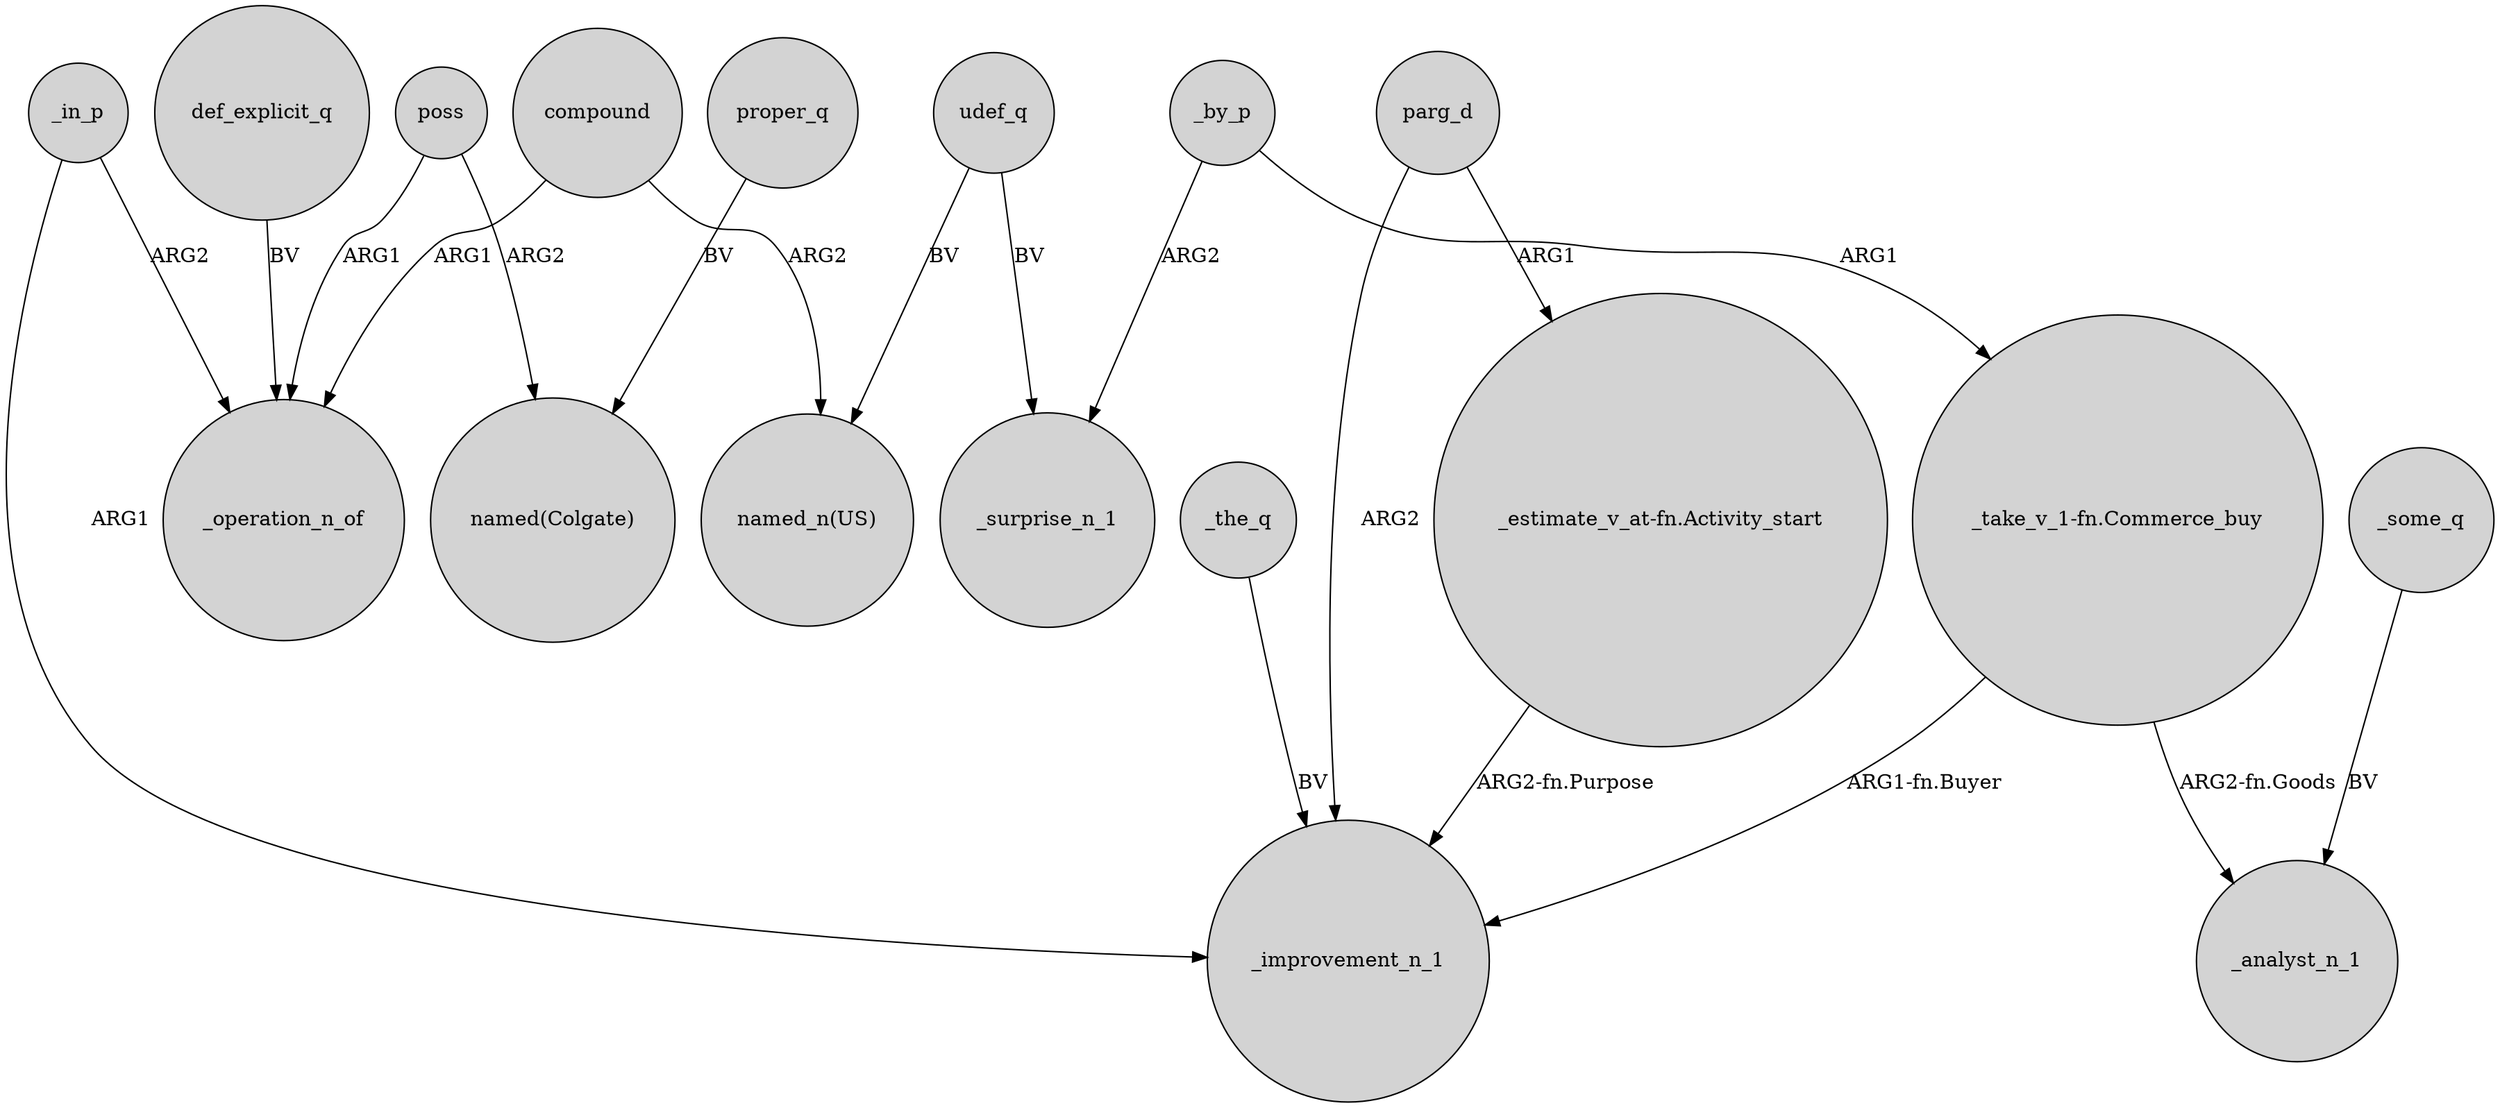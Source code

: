 digraph {
	node [shape=circle style=filled]
	"_take_v_1-fn.Commerce_buy" -> _improvement_n_1 [label="ARG1-fn.Buyer"]
	_in_p -> _operation_n_of [label=ARG2]
	udef_q -> _surprise_n_1 [label=BV]
	_some_q -> _analyst_n_1 [label=BV]
	parg_d -> _improvement_n_1 [label=ARG2]
	poss -> "named(Colgate)" [label=ARG2]
	poss -> _operation_n_of [label=ARG1]
	_by_p -> "_take_v_1-fn.Commerce_buy" [label=ARG1]
	compound -> _operation_n_of [label=ARG1]
	"_take_v_1-fn.Commerce_buy" -> _analyst_n_1 [label="ARG2-fn.Goods"]
	"_estimate_v_at-fn.Activity_start" -> _improvement_n_1 [label="ARG2-fn.Purpose"]
	_by_p -> _surprise_n_1 [label=ARG2]
	def_explicit_q -> _operation_n_of [label=BV]
	_in_p -> _improvement_n_1 [label=ARG1]
	_the_q -> _improvement_n_1 [label=BV]
	parg_d -> "_estimate_v_at-fn.Activity_start" [label=ARG1]
	proper_q -> "named(Colgate)" [label=BV]
	compound -> "named_n(US)" [label=ARG2]
	udef_q -> "named_n(US)" [label=BV]
}
